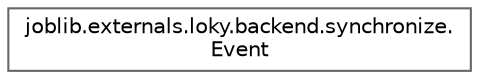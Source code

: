 digraph "Graphical Class Hierarchy"
{
 // LATEX_PDF_SIZE
  bgcolor="transparent";
  edge [fontname=Helvetica,fontsize=10,labelfontname=Helvetica,labelfontsize=10];
  node [fontname=Helvetica,fontsize=10,shape=box,height=0.2,width=0.4];
  rankdir="LR";
  Node0 [id="Node000000",label="joblib.externals.loky.backend.synchronize.\lEvent",height=0.2,width=0.4,color="grey40", fillcolor="white", style="filled",URL="$d4/d5d/classjoblib_1_1externals_1_1loky_1_1backend_1_1synchronize_1_1Event.html",tooltip=" "];
}
